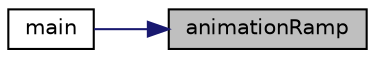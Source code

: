 digraph "animationRamp"
{
 // LATEX_PDF_SIZE
  edge [fontname="Helvetica",fontsize="10",labelfontname="Helvetica",labelfontsize="10"];
  node [fontname="Helvetica",fontsize="10",shape=record];
  rankdir="RL";
  Node1 [label="animationRamp",height=0.2,width=0.4,color="black", fillcolor="grey75", style="filled", fontcolor="black",tooltip="animationRamp()"];
  Node1 -> Node2 [dir="back",color="midnightblue",fontsize="10",style="solid",fontname="Helvetica"];
  Node2 [label="main",height=0.2,width=0.4,color="black", fillcolor="white", style="filled",URL="$satej__matthew_8c.html#aa413e00f57c4795759e9210ea7c00cbf",tooltip="Main."];
}
